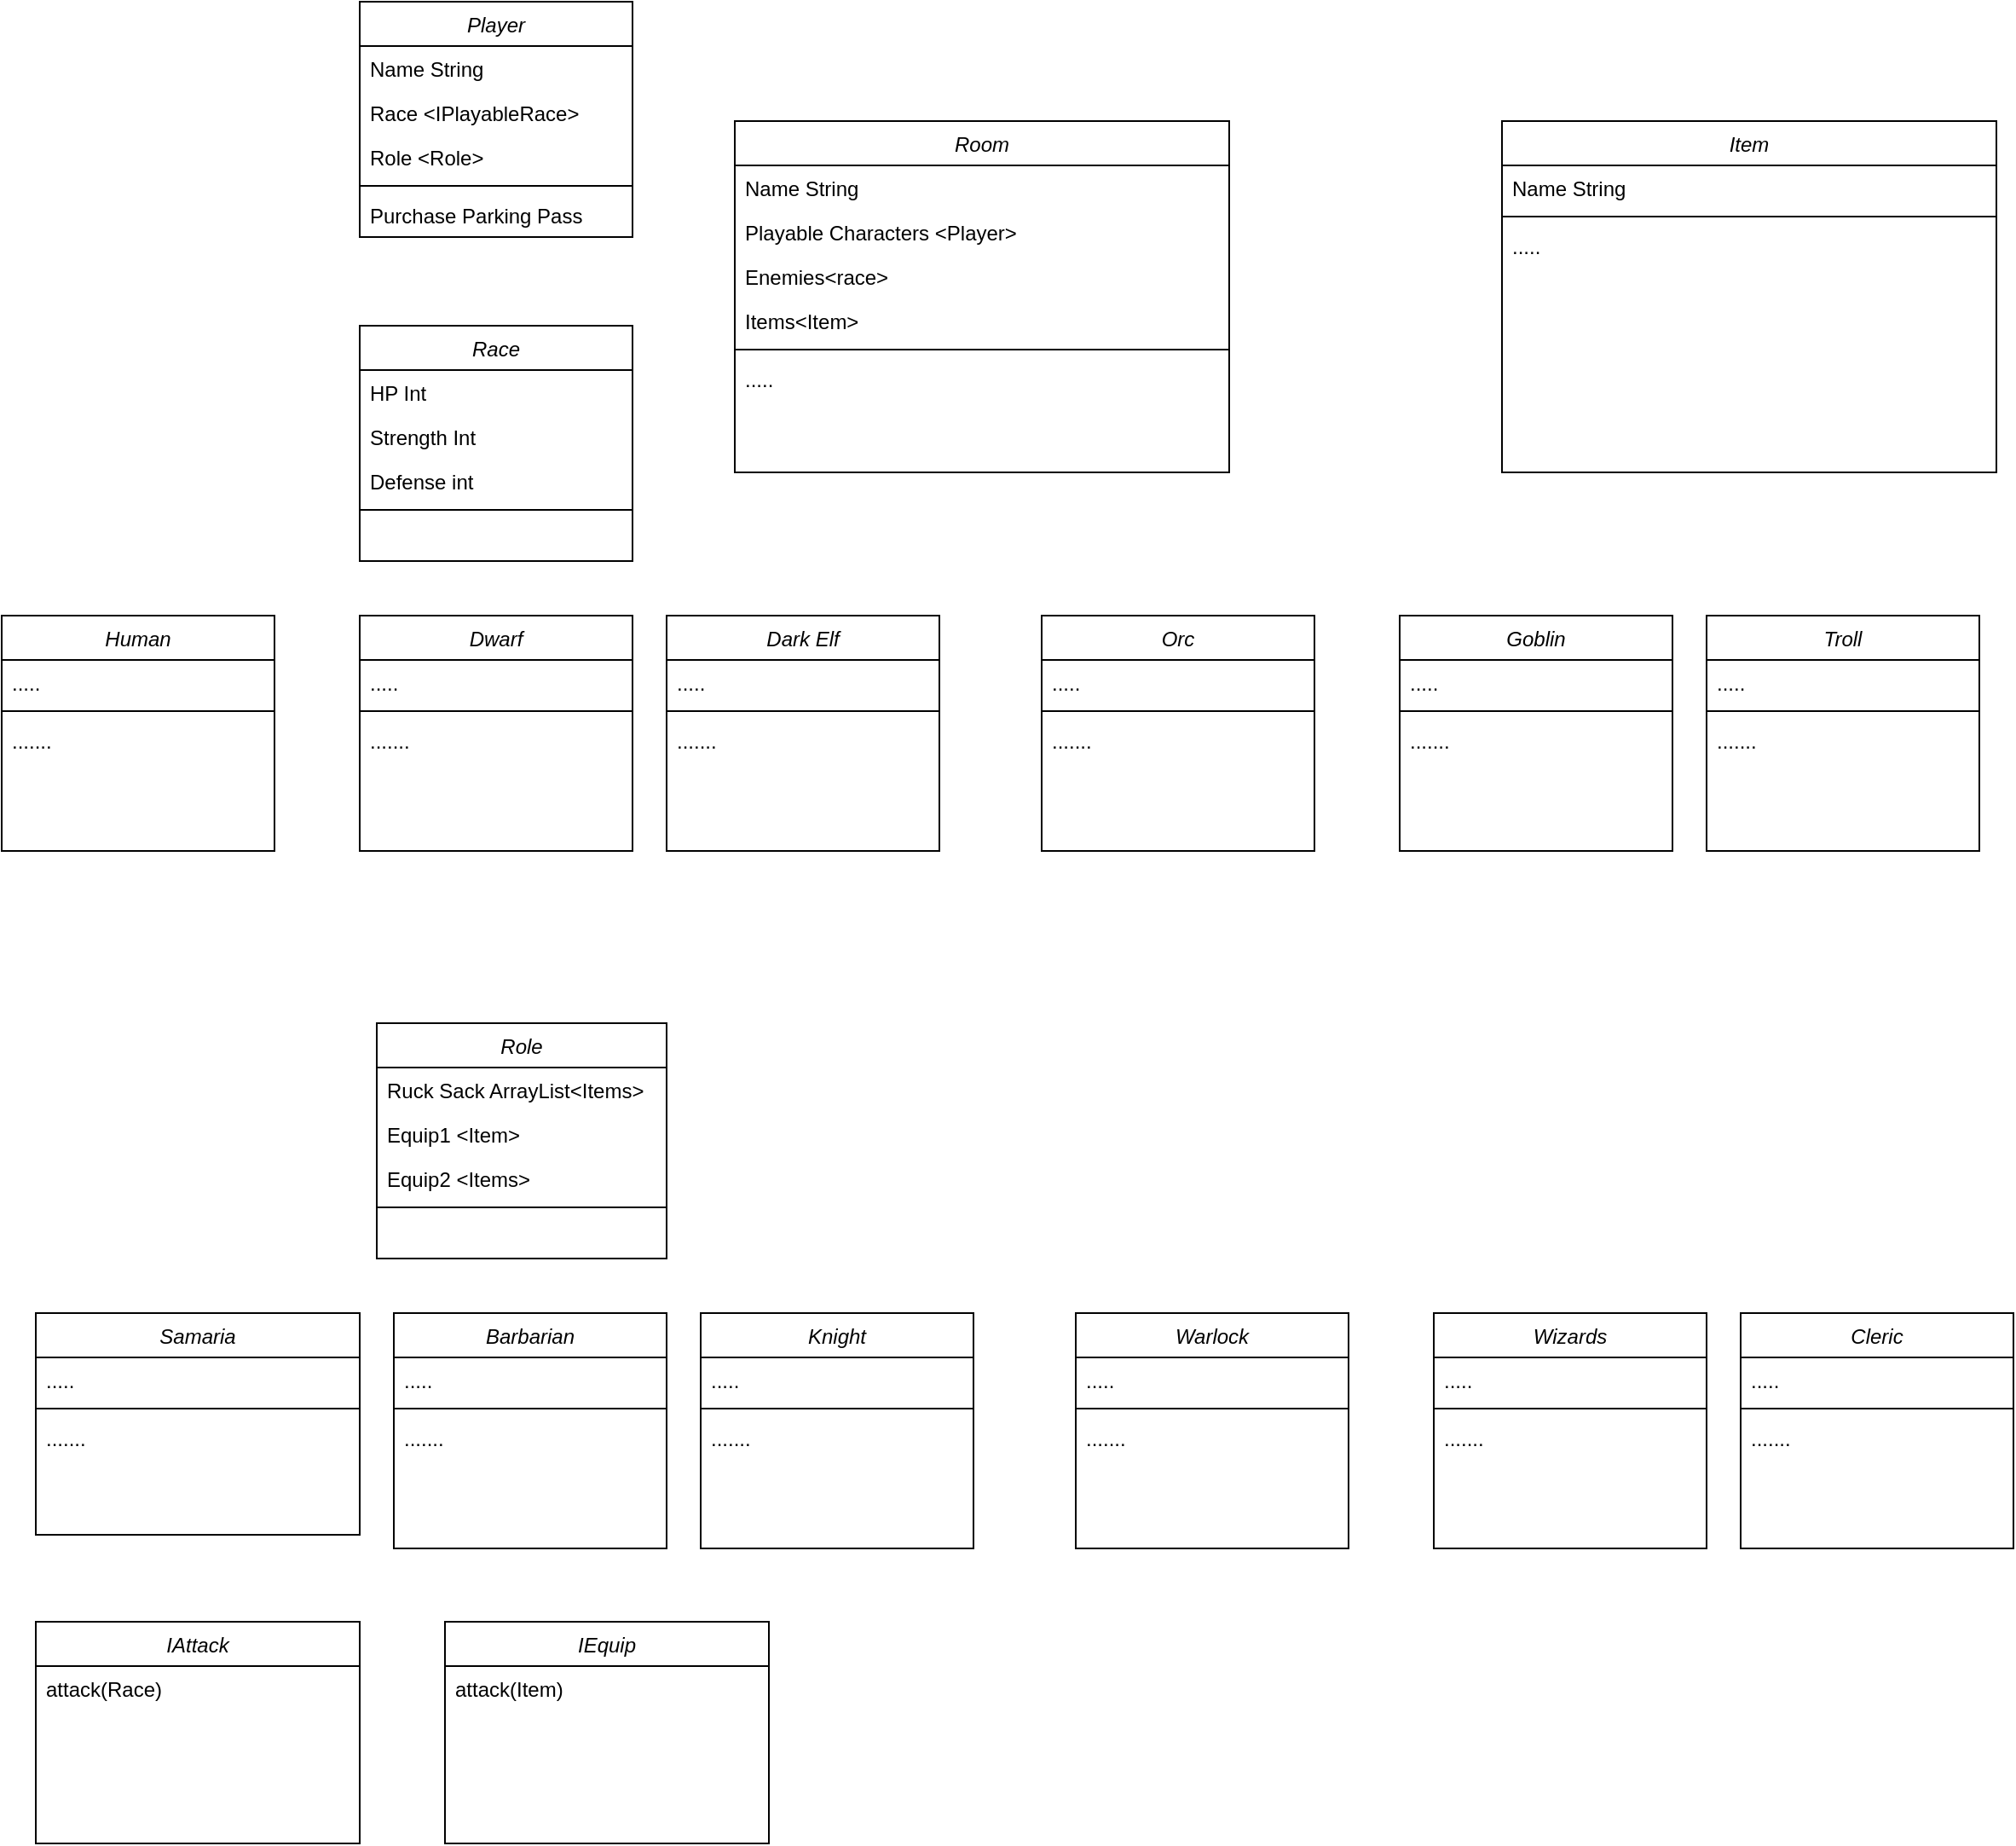<mxfile version="15.2.7" type="device"><diagram id="C5RBs43oDa-KdzZeNtuy" name="Page-1"><mxGraphModel dx="3144" dy="2184" grid="1" gridSize="10" guides="1" tooltips="1" connect="1" arrows="1" fold="1" page="1" pageScale="1" pageWidth="827" pageHeight="1169" math="0" shadow="0"><root><mxCell id="WIyWlLk6GJQsqaUBKTNV-0"/><mxCell id="WIyWlLk6GJQsqaUBKTNV-1" parent="WIyWlLk6GJQsqaUBKTNV-0"/><mxCell id="7WptDsleq4qiR-rW46Dv-0" value="Player" style="swimlane;fontStyle=2;align=center;verticalAlign=top;childLayout=stackLayout;horizontal=1;startSize=26;horizontalStack=0;resizeParent=1;resizeLast=0;collapsible=1;marginBottom=0;rounded=0;shadow=0;strokeWidth=1;" vertex="1" parent="WIyWlLk6GJQsqaUBKTNV-1"><mxGeometry x="220" y="570" width="160" height="138" as="geometry"><mxRectangle x="230" y="140" width="160" height="26" as="alternateBounds"/></mxGeometry></mxCell><mxCell id="7WptDsleq4qiR-rW46Dv-1" value="Name String" style="text;align=left;verticalAlign=top;spacingLeft=4;spacingRight=4;overflow=hidden;rotatable=0;points=[[0,0.5],[1,0.5]];portConstraint=eastwest;" vertex="1" parent="7WptDsleq4qiR-rW46Dv-0"><mxGeometry y="26" width="160" height="26" as="geometry"/></mxCell><mxCell id="7WptDsleq4qiR-rW46Dv-2" value="Race &lt;IPlayableRace&gt;" style="text;align=left;verticalAlign=top;spacingLeft=4;spacingRight=4;overflow=hidden;rotatable=0;points=[[0,0.5],[1,0.5]];portConstraint=eastwest;rounded=0;shadow=0;html=0;" vertex="1" parent="7WptDsleq4qiR-rW46Dv-0"><mxGeometry y="52" width="160" height="26" as="geometry"/></mxCell><mxCell id="7WptDsleq4qiR-rW46Dv-3" value="Role &lt;Role&gt;" style="text;align=left;verticalAlign=top;spacingLeft=4;spacingRight=4;overflow=hidden;rotatable=0;points=[[0,0.5],[1,0.5]];portConstraint=eastwest;rounded=0;shadow=0;html=0;" vertex="1" parent="7WptDsleq4qiR-rW46Dv-0"><mxGeometry y="78" width="160" height="26" as="geometry"/></mxCell><mxCell id="7WptDsleq4qiR-rW46Dv-4" value="" style="line;html=1;strokeWidth=1;align=left;verticalAlign=middle;spacingTop=-1;spacingLeft=3;spacingRight=3;rotatable=0;labelPosition=right;points=[];portConstraint=eastwest;" vertex="1" parent="7WptDsleq4qiR-rW46Dv-0"><mxGeometry y="104" width="160" height="8" as="geometry"/></mxCell><mxCell id="7WptDsleq4qiR-rW46Dv-5" value="Purchase Parking Pass" style="text;align=left;verticalAlign=top;spacingLeft=4;spacingRight=4;overflow=hidden;rotatable=0;points=[[0,0.5],[1,0.5]];portConstraint=eastwest;" vertex="1" parent="7WptDsleq4qiR-rW46Dv-0"><mxGeometry y="112" width="160" height="26" as="geometry"/></mxCell><mxCell id="7WptDsleq4qiR-rW46Dv-7" value="Race" style="swimlane;fontStyle=2;align=center;verticalAlign=top;childLayout=stackLayout;horizontal=1;startSize=26;horizontalStack=0;resizeParent=1;resizeLast=0;collapsible=1;marginBottom=0;rounded=0;shadow=0;strokeWidth=1;" vertex="1" parent="WIyWlLk6GJQsqaUBKTNV-1"><mxGeometry x="220" y="760" width="160" height="138" as="geometry"><mxRectangle x="230" y="140" width="160" height="26" as="alternateBounds"/></mxGeometry></mxCell><mxCell id="7WptDsleq4qiR-rW46Dv-8" value="HP Int" style="text;align=left;verticalAlign=top;spacingLeft=4;spacingRight=4;overflow=hidden;rotatable=0;points=[[0,0.5],[1,0.5]];portConstraint=eastwest;" vertex="1" parent="7WptDsleq4qiR-rW46Dv-7"><mxGeometry y="26" width="160" height="26" as="geometry"/></mxCell><mxCell id="7WptDsleq4qiR-rW46Dv-163" value="Strength Int" style="text;align=left;verticalAlign=top;spacingLeft=4;spacingRight=4;overflow=hidden;rotatable=0;points=[[0,0.5],[1,0.5]];portConstraint=eastwest;" vertex="1" parent="7WptDsleq4qiR-rW46Dv-7"><mxGeometry y="52" width="160" height="26" as="geometry"/></mxCell><mxCell id="7WptDsleq4qiR-rW46Dv-164" value="Defense int" style="text;align=left;verticalAlign=top;spacingLeft=4;spacingRight=4;overflow=hidden;rotatable=0;points=[[0,0.5],[1,0.5]];portConstraint=eastwest;" vertex="1" parent="7WptDsleq4qiR-rW46Dv-7"><mxGeometry y="78" width="160" height="26" as="geometry"/></mxCell><mxCell id="7WptDsleq4qiR-rW46Dv-11" value="" style="line;html=1;strokeWidth=1;align=left;verticalAlign=middle;spacingTop=-1;spacingLeft=3;spacingRight=3;rotatable=0;labelPosition=right;points=[];portConstraint=eastwest;" vertex="1" parent="7WptDsleq4qiR-rW46Dv-7"><mxGeometry y="104" width="160" height="8" as="geometry"/></mxCell><mxCell id="7WptDsleq4qiR-rW46Dv-14" value="Dwarf" style="swimlane;fontStyle=2;align=center;verticalAlign=top;childLayout=stackLayout;horizontal=1;startSize=26;horizontalStack=0;resizeParent=1;resizeLast=0;collapsible=1;marginBottom=0;rounded=0;shadow=0;strokeWidth=1;" vertex="1" parent="WIyWlLk6GJQsqaUBKTNV-1"><mxGeometry x="220" y="930" width="160" height="138" as="geometry"><mxRectangle x="230" y="140" width="160" height="26" as="alternateBounds"/></mxGeometry></mxCell><mxCell id="7WptDsleq4qiR-rW46Dv-17" value="....." style="text;align=left;verticalAlign=top;spacingLeft=4;spacingRight=4;overflow=hidden;rotatable=0;points=[[0,0.5],[1,0.5]];portConstraint=eastwest;rounded=0;shadow=0;html=0;" vertex="1" parent="7WptDsleq4qiR-rW46Dv-14"><mxGeometry y="26" width="160" height="26" as="geometry"/></mxCell><mxCell id="7WptDsleq4qiR-rW46Dv-18" value="" style="line;html=1;strokeWidth=1;align=left;verticalAlign=middle;spacingTop=-1;spacingLeft=3;spacingRight=3;rotatable=0;labelPosition=right;points=[];portConstraint=eastwest;" vertex="1" parent="7WptDsleq4qiR-rW46Dv-14"><mxGeometry y="52" width="160" height="8" as="geometry"/></mxCell><mxCell id="7WptDsleq4qiR-rW46Dv-19" value="......." style="text;align=left;verticalAlign=top;spacingLeft=4;spacingRight=4;overflow=hidden;rotatable=0;points=[[0,0.5],[1,0.5]];portConstraint=eastwest;" vertex="1" parent="7WptDsleq4qiR-rW46Dv-14"><mxGeometry y="60" width="160" height="26" as="geometry"/></mxCell><mxCell id="7WptDsleq4qiR-rW46Dv-21" value="Dark Elf" style="swimlane;fontStyle=2;align=center;verticalAlign=top;childLayout=stackLayout;horizontal=1;startSize=26;horizontalStack=0;resizeParent=1;resizeLast=0;collapsible=1;marginBottom=0;rounded=0;shadow=0;strokeWidth=1;" vertex="1" parent="WIyWlLk6GJQsqaUBKTNV-1"><mxGeometry x="400" y="930" width="160" height="138" as="geometry"><mxRectangle x="230" y="140" width="160" height="26" as="alternateBounds"/></mxGeometry></mxCell><mxCell id="7WptDsleq4qiR-rW46Dv-22" value="....." style="text;align=left;verticalAlign=top;spacingLeft=4;spacingRight=4;overflow=hidden;rotatable=0;points=[[0,0.5],[1,0.5]];portConstraint=eastwest;rounded=0;shadow=0;html=0;" vertex="1" parent="7WptDsleq4qiR-rW46Dv-21"><mxGeometry y="26" width="160" height="26" as="geometry"/></mxCell><mxCell id="7WptDsleq4qiR-rW46Dv-23" value="" style="line;html=1;strokeWidth=1;align=left;verticalAlign=middle;spacingTop=-1;spacingLeft=3;spacingRight=3;rotatable=0;labelPosition=right;points=[];portConstraint=eastwest;" vertex="1" parent="7WptDsleq4qiR-rW46Dv-21"><mxGeometry y="52" width="160" height="8" as="geometry"/></mxCell><mxCell id="7WptDsleq4qiR-rW46Dv-24" value="......." style="text;align=left;verticalAlign=top;spacingLeft=4;spacingRight=4;overflow=hidden;rotatable=0;points=[[0,0.5],[1,0.5]];portConstraint=eastwest;" vertex="1" parent="7WptDsleq4qiR-rW46Dv-21"><mxGeometry y="60" width="160" height="26" as="geometry"/></mxCell><mxCell id="7WptDsleq4qiR-rW46Dv-25" value="Human" style="swimlane;fontStyle=2;align=center;verticalAlign=top;childLayout=stackLayout;horizontal=1;startSize=26;horizontalStack=0;resizeParent=1;resizeLast=0;collapsible=1;marginBottom=0;rounded=0;shadow=0;strokeWidth=1;" vertex="1" parent="WIyWlLk6GJQsqaUBKTNV-1"><mxGeometry x="10" y="930" width="160" height="138" as="geometry"><mxRectangle x="230" y="140" width="160" height="26" as="alternateBounds"/></mxGeometry></mxCell><mxCell id="7WptDsleq4qiR-rW46Dv-26" value="....." style="text;align=left;verticalAlign=top;spacingLeft=4;spacingRight=4;overflow=hidden;rotatable=0;points=[[0,0.5],[1,0.5]];portConstraint=eastwest;rounded=0;shadow=0;html=0;" vertex="1" parent="7WptDsleq4qiR-rW46Dv-25"><mxGeometry y="26" width="160" height="26" as="geometry"/></mxCell><mxCell id="7WptDsleq4qiR-rW46Dv-27" value="" style="line;html=1;strokeWidth=1;align=left;verticalAlign=middle;spacingTop=-1;spacingLeft=3;spacingRight=3;rotatable=0;labelPosition=right;points=[];portConstraint=eastwest;" vertex="1" parent="7WptDsleq4qiR-rW46Dv-25"><mxGeometry y="52" width="160" height="8" as="geometry"/></mxCell><mxCell id="7WptDsleq4qiR-rW46Dv-28" value="......." style="text;align=left;verticalAlign=top;spacingLeft=4;spacingRight=4;overflow=hidden;rotatable=0;points=[[0,0.5],[1,0.5]];portConstraint=eastwest;" vertex="1" parent="7WptDsleq4qiR-rW46Dv-25"><mxGeometry y="60" width="160" height="26" as="geometry"/></mxCell><mxCell id="7WptDsleq4qiR-rW46Dv-41" value="Goblin" style="swimlane;fontStyle=2;align=center;verticalAlign=top;childLayout=stackLayout;horizontal=1;startSize=26;horizontalStack=0;resizeParent=1;resizeLast=0;collapsible=1;marginBottom=0;rounded=0;shadow=0;strokeWidth=1;" vertex="1" parent="WIyWlLk6GJQsqaUBKTNV-1"><mxGeometry x="830" y="930" width="160" height="138" as="geometry"><mxRectangle x="230" y="140" width="160" height="26" as="alternateBounds"/></mxGeometry></mxCell><mxCell id="7WptDsleq4qiR-rW46Dv-42" value="....." style="text;align=left;verticalAlign=top;spacingLeft=4;spacingRight=4;overflow=hidden;rotatable=0;points=[[0,0.5],[1,0.5]];portConstraint=eastwest;rounded=0;shadow=0;html=0;" vertex="1" parent="7WptDsleq4qiR-rW46Dv-41"><mxGeometry y="26" width="160" height="26" as="geometry"/></mxCell><mxCell id="7WptDsleq4qiR-rW46Dv-43" value="" style="line;html=1;strokeWidth=1;align=left;verticalAlign=middle;spacingTop=-1;spacingLeft=3;spacingRight=3;rotatable=0;labelPosition=right;points=[];portConstraint=eastwest;" vertex="1" parent="7WptDsleq4qiR-rW46Dv-41"><mxGeometry y="52" width="160" height="8" as="geometry"/></mxCell><mxCell id="7WptDsleq4qiR-rW46Dv-44" value="......." style="text;align=left;verticalAlign=top;spacingLeft=4;spacingRight=4;overflow=hidden;rotatable=0;points=[[0,0.5],[1,0.5]];portConstraint=eastwest;" vertex="1" parent="7WptDsleq4qiR-rW46Dv-41"><mxGeometry y="60" width="160" height="26" as="geometry"/></mxCell><mxCell id="7WptDsleq4qiR-rW46Dv-45" value="Troll" style="swimlane;fontStyle=2;align=center;verticalAlign=top;childLayout=stackLayout;horizontal=1;startSize=26;horizontalStack=0;resizeParent=1;resizeLast=0;collapsible=1;marginBottom=0;rounded=0;shadow=0;strokeWidth=1;" vertex="1" parent="WIyWlLk6GJQsqaUBKTNV-1"><mxGeometry x="1010" y="930" width="160" height="138" as="geometry"><mxRectangle x="230" y="140" width="160" height="26" as="alternateBounds"/></mxGeometry></mxCell><mxCell id="7WptDsleq4qiR-rW46Dv-46" value="....." style="text;align=left;verticalAlign=top;spacingLeft=4;spacingRight=4;overflow=hidden;rotatable=0;points=[[0,0.5],[1,0.5]];portConstraint=eastwest;rounded=0;shadow=0;html=0;" vertex="1" parent="7WptDsleq4qiR-rW46Dv-45"><mxGeometry y="26" width="160" height="26" as="geometry"/></mxCell><mxCell id="7WptDsleq4qiR-rW46Dv-47" value="" style="line;html=1;strokeWidth=1;align=left;verticalAlign=middle;spacingTop=-1;spacingLeft=3;spacingRight=3;rotatable=0;labelPosition=right;points=[];portConstraint=eastwest;" vertex="1" parent="7WptDsleq4qiR-rW46Dv-45"><mxGeometry y="52" width="160" height="8" as="geometry"/></mxCell><mxCell id="7WptDsleq4qiR-rW46Dv-48" value="......." style="text;align=left;verticalAlign=top;spacingLeft=4;spacingRight=4;overflow=hidden;rotatable=0;points=[[0,0.5],[1,0.5]];portConstraint=eastwest;" vertex="1" parent="7WptDsleq4qiR-rW46Dv-45"><mxGeometry y="60" width="160" height="26" as="geometry"/></mxCell><mxCell id="7WptDsleq4qiR-rW46Dv-49" value="Orc" style="swimlane;fontStyle=2;align=center;verticalAlign=top;childLayout=stackLayout;horizontal=1;startSize=26;horizontalStack=0;resizeParent=1;resizeLast=0;collapsible=1;marginBottom=0;rounded=0;shadow=0;strokeWidth=1;" vertex="1" parent="WIyWlLk6GJQsqaUBKTNV-1"><mxGeometry x="620" y="930" width="160" height="138" as="geometry"><mxRectangle x="230" y="140" width="160" height="26" as="alternateBounds"/></mxGeometry></mxCell><mxCell id="7WptDsleq4qiR-rW46Dv-50" value="....." style="text;align=left;verticalAlign=top;spacingLeft=4;spacingRight=4;overflow=hidden;rotatable=0;points=[[0,0.5],[1,0.5]];portConstraint=eastwest;rounded=0;shadow=0;html=0;" vertex="1" parent="7WptDsleq4qiR-rW46Dv-49"><mxGeometry y="26" width="160" height="26" as="geometry"/></mxCell><mxCell id="7WptDsleq4qiR-rW46Dv-51" value="" style="line;html=1;strokeWidth=1;align=left;verticalAlign=middle;spacingTop=-1;spacingLeft=3;spacingRight=3;rotatable=0;labelPosition=right;points=[];portConstraint=eastwest;" vertex="1" parent="7WptDsleq4qiR-rW46Dv-49"><mxGeometry y="52" width="160" height="8" as="geometry"/></mxCell><mxCell id="7WptDsleq4qiR-rW46Dv-52" value="......." style="text;align=left;verticalAlign=top;spacingLeft=4;spacingRight=4;overflow=hidden;rotatable=0;points=[[0,0.5],[1,0.5]];portConstraint=eastwest;" vertex="1" parent="7WptDsleq4qiR-rW46Dv-49"><mxGeometry y="60" width="160" height="26" as="geometry"/></mxCell><mxCell id="7WptDsleq4qiR-rW46Dv-53" value="Role" style="swimlane;fontStyle=2;align=center;verticalAlign=top;childLayout=stackLayout;horizontal=1;startSize=26;horizontalStack=0;resizeParent=1;resizeLast=0;collapsible=1;marginBottom=0;rounded=0;shadow=0;strokeWidth=1;" vertex="1" parent="WIyWlLk6GJQsqaUBKTNV-1"><mxGeometry x="230" y="1169" width="170" height="138" as="geometry"><mxRectangle x="230" y="140" width="160" height="26" as="alternateBounds"/></mxGeometry></mxCell><mxCell id="7WptDsleq4qiR-rW46Dv-54" value="Ruck Sack ArrayList&lt;Items&gt;" style="text;align=left;verticalAlign=top;spacingLeft=4;spacingRight=4;overflow=hidden;rotatable=0;points=[[0,0.5],[1,0.5]];portConstraint=eastwest;" vertex="1" parent="7WptDsleq4qiR-rW46Dv-53"><mxGeometry y="26" width="170" height="26" as="geometry"/></mxCell><mxCell id="7WptDsleq4qiR-rW46Dv-152" value="Equip1 &lt;Item&gt;" style="text;align=left;verticalAlign=top;spacingLeft=4;spacingRight=4;overflow=hidden;rotatable=0;points=[[0,0.5],[1,0.5]];portConstraint=eastwest;" vertex="1" parent="7WptDsleq4qiR-rW46Dv-53"><mxGeometry y="52" width="170" height="26" as="geometry"/></mxCell><mxCell id="7WptDsleq4qiR-rW46Dv-151" value="Equip2 &lt;Items&gt;" style="text;align=left;verticalAlign=top;spacingLeft=4;spacingRight=4;overflow=hidden;rotatable=0;points=[[0,0.5],[1,0.5]];portConstraint=eastwest;" vertex="1" parent="7WptDsleq4qiR-rW46Dv-53"><mxGeometry y="78" width="170" height="26" as="geometry"/></mxCell><mxCell id="7WptDsleq4qiR-rW46Dv-55" value="" style="line;html=1;strokeWidth=1;align=left;verticalAlign=middle;spacingTop=-1;spacingLeft=3;spacingRight=3;rotatable=0;labelPosition=right;points=[];portConstraint=eastwest;" vertex="1" parent="7WptDsleq4qiR-rW46Dv-53"><mxGeometry y="104" width="170" height="8" as="geometry"/></mxCell><mxCell id="7WptDsleq4qiR-rW46Dv-56" value="Barbarian" style="swimlane;fontStyle=2;align=center;verticalAlign=top;childLayout=stackLayout;horizontal=1;startSize=26;horizontalStack=0;resizeParent=1;resizeLast=0;collapsible=1;marginBottom=0;rounded=0;shadow=0;strokeWidth=1;" vertex="1" parent="WIyWlLk6GJQsqaUBKTNV-1"><mxGeometry x="240" y="1339" width="160" height="138" as="geometry"><mxRectangle x="230" y="140" width="160" height="26" as="alternateBounds"/></mxGeometry></mxCell><mxCell id="7WptDsleq4qiR-rW46Dv-57" value="....." style="text;align=left;verticalAlign=top;spacingLeft=4;spacingRight=4;overflow=hidden;rotatable=0;points=[[0,0.5],[1,0.5]];portConstraint=eastwest;rounded=0;shadow=0;html=0;" vertex="1" parent="7WptDsleq4qiR-rW46Dv-56"><mxGeometry y="26" width="160" height="26" as="geometry"/></mxCell><mxCell id="7WptDsleq4qiR-rW46Dv-58" value="" style="line;html=1;strokeWidth=1;align=left;verticalAlign=middle;spacingTop=-1;spacingLeft=3;spacingRight=3;rotatable=0;labelPosition=right;points=[];portConstraint=eastwest;" vertex="1" parent="7WptDsleq4qiR-rW46Dv-56"><mxGeometry y="52" width="160" height="8" as="geometry"/></mxCell><mxCell id="7WptDsleq4qiR-rW46Dv-59" value="......." style="text;align=left;verticalAlign=top;spacingLeft=4;spacingRight=4;overflow=hidden;rotatable=0;points=[[0,0.5],[1,0.5]];portConstraint=eastwest;" vertex="1" parent="7WptDsleq4qiR-rW46Dv-56"><mxGeometry y="60" width="160" height="26" as="geometry"/></mxCell><mxCell id="7WptDsleq4qiR-rW46Dv-60" value="Knight" style="swimlane;fontStyle=2;align=center;verticalAlign=top;childLayout=stackLayout;horizontal=1;startSize=26;horizontalStack=0;resizeParent=1;resizeLast=0;collapsible=1;marginBottom=0;rounded=0;shadow=0;strokeWidth=1;" vertex="1" parent="WIyWlLk6GJQsqaUBKTNV-1"><mxGeometry x="420" y="1339" width="160" height="138" as="geometry"><mxRectangle x="230" y="140" width="160" height="26" as="alternateBounds"/></mxGeometry></mxCell><mxCell id="7WptDsleq4qiR-rW46Dv-61" value="....." style="text;align=left;verticalAlign=top;spacingLeft=4;spacingRight=4;overflow=hidden;rotatable=0;points=[[0,0.5],[1,0.5]];portConstraint=eastwest;rounded=0;shadow=0;html=0;" vertex="1" parent="7WptDsleq4qiR-rW46Dv-60"><mxGeometry y="26" width="160" height="26" as="geometry"/></mxCell><mxCell id="7WptDsleq4qiR-rW46Dv-62" value="" style="line;html=1;strokeWidth=1;align=left;verticalAlign=middle;spacingTop=-1;spacingLeft=3;spacingRight=3;rotatable=0;labelPosition=right;points=[];portConstraint=eastwest;" vertex="1" parent="7WptDsleq4qiR-rW46Dv-60"><mxGeometry y="52" width="160" height="8" as="geometry"/></mxCell><mxCell id="7WptDsleq4qiR-rW46Dv-63" value="......." style="text;align=left;verticalAlign=top;spacingLeft=4;spacingRight=4;overflow=hidden;rotatable=0;points=[[0,0.5],[1,0.5]];portConstraint=eastwest;" vertex="1" parent="7WptDsleq4qiR-rW46Dv-60"><mxGeometry y="60" width="160" height="26" as="geometry"/></mxCell><mxCell id="7WptDsleq4qiR-rW46Dv-64" value="Samaria" style="swimlane;fontStyle=2;align=center;verticalAlign=top;childLayout=stackLayout;horizontal=1;startSize=26;horizontalStack=0;resizeParent=1;resizeLast=0;collapsible=1;marginBottom=0;rounded=0;shadow=0;strokeWidth=1;" vertex="1" parent="WIyWlLk6GJQsqaUBKTNV-1"><mxGeometry x="30" y="1339" width="190" height="130" as="geometry"><mxRectangle x="230" y="140" width="160" height="26" as="alternateBounds"/></mxGeometry></mxCell><mxCell id="7WptDsleq4qiR-rW46Dv-65" value="....." style="text;align=left;verticalAlign=top;spacingLeft=4;spacingRight=4;overflow=hidden;rotatable=0;points=[[0,0.5],[1,0.5]];portConstraint=eastwest;rounded=0;shadow=0;html=0;" vertex="1" parent="7WptDsleq4qiR-rW46Dv-64"><mxGeometry y="26" width="190" height="26" as="geometry"/></mxCell><mxCell id="7WptDsleq4qiR-rW46Dv-66" value="" style="line;html=1;strokeWidth=1;align=left;verticalAlign=middle;spacingTop=-1;spacingLeft=3;spacingRight=3;rotatable=0;labelPosition=right;points=[];portConstraint=eastwest;" vertex="1" parent="7WptDsleq4qiR-rW46Dv-64"><mxGeometry y="52" width="190" height="8" as="geometry"/></mxCell><mxCell id="7WptDsleq4qiR-rW46Dv-67" value="......." style="text;align=left;verticalAlign=top;spacingLeft=4;spacingRight=4;overflow=hidden;rotatable=0;points=[[0,0.5],[1,0.5]];portConstraint=eastwest;" vertex="1" parent="7WptDsleq4qiR-rW46Dv-64"><mxGeometry y="60" width="190" height="70" as="geometry"/></mxCell><mxCell id="7WptDsleq4qiR-rW46Dv-68" value="Wizards" style="swimlane;fontStyle=2;align=center;verticalAlign=top;childLayout=stackLayout;horizontal=1;startSize=26;horizontalStack=0;resizeParent=1;resizeLast=0;collapsible=1;marginBottom=0;rounded=0;shadow=0;strokeWidth=1;" vertex="1" parent="WIyWlLk6GJQsqaUBKTNV-1"><mxGeometry x="850" y="1339" width="160" height="138" as="geometry"><mxRectangle x="230" y="140" width="160" height="26" as="alternateBounds"/></mxGeometry></mxCell><mxCell id="7WptDsleq4qiR-rW46Dv-69" value="....." style="text;align=left;verticalAlign=top;spacingLeft=4;spacingRight=4;overflow=hidden;rotatable=0;points=[[0,0.5],[1,0.5]];portConstraint=eastwest;rounded=0;shadow=0;html=0;" vertex="1" parent="7WptDsleq4qiR-rW46Dv-68"><mxGeometry y="26" width="160" height="26" as="geometry"/></mxCell><mxCell id="7WptDsleq4qiR-rW46Dv-70" value="" style="line;html=1;strokeWidth=1;align=left;verticalAlign=middle;spacingTop=-1;spacingLeft=3;spacingRight=3;rotatable=0;labelPosition=right;points=[];portConstraint=eastwest;" vertex="1" parent="7WptDsleq4qiR-rW46Dv-68"><mxGeometry y="52" width="160" height="8" as="geometry"/></mxCell><mxCell id="7WptDsleq4qiR-rW46Dv-71" value="......." style="text;align=left;verticalAlign=top;spacingLeft=4;spacingRight=4;overflow=hidden;rotatable=0;points=[[0,0.5],[1,0.5]];portConstraint=eastwest;" vertex="1" parent="7WptDsleq4qiR-rW46Dv-68"><mxGeometry y="60" width="160" height="26" as="geometry"/></mxCell><mxCell id="7WptDsleq4qiR-rW46Dv-72" value="Cleric" style="swimlane;fontStyle=2;align=center;verticalAlign=top;childLayout=stackLayout;horizontal=1;startSize=26;horizontalStack=0;resizeParent=1;resizeLast=0;collapsible=1;marginBottom=0;rounded=0;shadow=0;strokeWidth=1;" vertex="1" parent="WIyWlLk6GJQsqaUBKTNV-1"><mxGeometry x="1030" y="1339" width="160" height="138" as="geometry"><mxRectangle x="230" y="140" width="160" height="26" as="alternateBounds"/></mxGeometry></mxCell><mxCell id="7WptDsleq4qiR-rW46Dv-73" value="....." style="text;align=left;verticalAlign=top;spacingLeft=4;spacingRight=4;overflow=hidden;rotatable=0;points=[[0,0.5],[1,0.5]];portConstraint=eastwest;rounded=0;shadow=0;html=0;" vertex="1" parent="7WptDsleq4qiR-rW46Dv-72"><mxGeometry y="26" width="160" height="26" as="geometry"/></mxCell><mxCell id="7WptDsleq4qiR-rW46Dv-74" value="" style="line;html=1;strokeWidth=1;align=left;verticalAlign=middle;spacingTop=-1;spacingLeft=3;spacingRight=3;rotatable=0;labelPosition=right;points=[];portConstraint=eastwest;" vertex="1" parent="7WptDsleq4qiR-rW46Dv-72"><mxGeometry y="52" width="160" height="8" as="geometry"/></mxCell><mxCell id="7WptDsleq4qiR-rW46Dv-75" value="......." style="text;align=left;verticalAlign=top;spacingLeft=4;spacingRight=4;overflow=hidden;rotatable=0;points=[[0,0.5],[1,0.5]];portConstraint=eastwest;" vertex="1" parent="7WptDsleq4qiR-rW46Dv-72"><mxGeometry y="60" width="160" height="26" as="geometry"/></mxCell><mxCell id="7WptDsleq4qiR-rW46Dv-76" value="Warlock" style="swimlane;fontStyle=2;align=center;verticalAlign=top;childLayout=stackLayout;horizontal=1;startSize=26;horizontalStack=0;resizeParent=1;resizeLast=0;collapsible=1;marginBottom=0;rounded=0;shadow=0;strokeWidth=1;" vertex="1" parent="WIyWlLk6GJQsqaUBKTNV-1"><mxGeometry x="640" y="1339" width="160" height="138" as="geometry"><mxRectangle x="230" y="140" width="160" height="26" as="alternateBounds"/></mxGeometry></mxCell><mxCell id="7WptDsleq4qiR-rW46Dv-77" value="....." style="text;align=left;verticalAlign=top;spacingLeft=4;spacingRight=4;overflow=hidden;rotatable=0;points=[[0,0.5],[1,0.5]];portConstraint=eastwest;rounded=0;shadow=0;html=0;" vertex="1" parent="7WptDsleq4qiR-rW46Dv-76"><mxGeometry y="26" width="160" height="26" as="geometry"/></mxCell><mxCell id="7WptDsleq4qiR-rW46Dv-78" value="" style="line;html=1;strokeWidth=1;align=left;verticalAlign=middle;spacingTop=-1;spacingLeft=3;spacingRight=3;rotatable=0;labelPosition=right;points=[];portConstraint=eastwest;" vertex="1" parent="7WptDsleq4qiR-rW46Dv-76"><mxGeometry y="52" width="160" height="8" as="geometry"/></mxCell><mxCell id="7WptDsleq4qiR-rW46Dv-79" value="......." style="text;align=left;verticalAlign=top;spacingLeft=4;spacingRight=4;overflow=hidden;rotatable=0;points=[[0,0.5],[1,0.5]];portConstraint=eastwest;" vertex="1" parent="7WptDsleq4qiR-rW46Dv-76"><mxGeometry y="60" width="160" height="26" as="geometry"/></mxCell><mxCell id="7WptDsleq4qiR-rW46Dv-153" value="IAttack" style="swimlane;fontStyle=2;align=center;verticalAlign=top;childLayout=stackLayout;horizontal=1;startSize=26;horizontalStack=0;resizeParent=1;resizeLast=0;collapsible=1;marginBottom=0;rounded=0;shadow=0;strokeWidth=1;" vertex="1" parent="WIyWlLk6GJQsqaUBKTNV-1"><mxGeometry x="30" y="1520" width="190" height="130" as="geometry"><mxRectangle x="230" y="140" width="160" height="26" as="alternateBounds"/></mxGeometry></mxCell><mxCell id="7WptDsleq4qiR-rW46Dv-154" value="attack(Race)" style="text;align=left;verticalAlign=top;spacingLeft=4;spacingRight=4;overflow=hidden;rotatable=0;points=[[0,0.5],[1,0.5]];portConstraint=eastwest;rounded=0;shadow=0;html=0;" vertex="1" parent="7WptDsleq4qiR-rW46Dv-153"><mxGeometry y="26" width="190" height="26" as="geometry"/></mxCell><mxCell id="7WptDsleq4qiR-rW46Dv-165" value="Room" style="swimlane;fontStyle=2;align=center;verticalAlign=top;childLayout=stackLayout;horizontal=1;startSize=26;horizontalStack=0;resizeParent=1;resizeLast=0;collapsible=1;marginBottom=0;rounded=0;shadow=0;strokeWidth=1;" vertex="1" parent="WIyWlLk6GJQsqaUBKTNV-1"><mxGeometry x="440" y="640" width="290" height="206" as="geometry"><mxRectangle x="230" y="140" width="160" height="26" as="alternateBounds"/></mxGeometry></mxCell><mxCell id="7WptDsleq4qiR-rW46Dv-166" value="Name String" style="text;align=left;verticalAlign=top;spacingLeft=4;spacingRight=4;overflow=hidden;rotatable=0;points=[[0,0.5],[1,0.5]];portConstraint=eastwest;" vertex="1" parent="7WptDsleq4qiR-rW46Dv-165"><mxGeometry y="26" width="290" height="26" as="geometry"/></mxCell><mxCell id="7WptDsleq4qiR-rW46Dv-167" value="Playable Characters &lt;Player&gt;" style="text;align=left;verticalAlign=top;spacingLeft=4;spacingRight=4;overflow=hidden;rotatable=0;points=[[0,0.5],[1,0.5]];portConstraint=eastwest;rounded=0;shadow=0;html=0;" vertex="1" parent="7WptDsleq4qiR-rW46Dv-165"><mxGeometry y="52" width="290" height="26" as="geometry"/></mxCell><mxCell id="7WptDsleq4qiR-rW46Dv-168" value="Enemies&lt;race&gt;" style="text;align=left;verticalAlign=top;spacingLeft=4;spacingRight=4;overflow=hidden;rotatable=0;points=[[0,0.5],[1,0.5]];portConstraint=eastwest;rounded=0;shadow=0;html=0;" vertex="1" parent="7WptDsleq4qiR-rW46Dv-165"><mxGeometry y="78" width="290" height="26" as="geometry"/></mxCell><mxCell id="7WptDsleq4qiR-rW46Dv-182" value="Items&lt;Item&gt;" style="text;align=left;verticalAlign=top;spacingLeft=4;spacingRight=4;overflow=hidden;rotatable=0;points=[[0,0.5],[1,0.5]];portConstraint=eastwest;rounded=0;shadow=0;html=0;" vertex="1" parent="7WptDsleq4qiR-rW46Dv-165"><mxGeometry y="104" width="290" height="26" as="geometry"/></mxCell><mxCell id="7WptDsleq4qiR-rW46Dv-169" value="" style="line;html=1;strokeWidth=1;align=left;verticalAlign=middle;spacingTop=-1;spacingLeft=3;spacingRight=3;rotatable=0;labelPosition=right;points=[];portConstraint=eastwest;" vertex="1" parent="7WptDsleq4qiR-rW46Dv-165"><mxGeometry y="130" width="290" height="8" as="geometry"/></mxCell><mxCell id="7WptDsleq4qiR-rW46Dv-170" value="....." style="text;align=left;verticalAlign=top;spacingLeft=4;spacingRight=4;overflow=hidden;rotatable=0;points=[[0,0.5],[1,0.5]];portConstraint=eastwest;" vertex="1" parent="7WptDsleq4qiR-rW46Dv-165"><mxGeometry y="138" width="290" height="68" as="geometry"/></mxCell><mxCell id="7WptDsleq4qiR-rW46Dv-180" value="IEquip" style="swimlane;fontStyle=2;align=center;verticalAlign=top;childLayout=stackLayout;horizontal=1;startSize=26;horizontalStack=0;resizeParent=1;resizeLast=0;collapsible=1;marginBottom=0;rounded=0;shadow=0;strokeWidth=1;" vertex="1" parent="WIyWlLk6GJQsqaUBKTNV-1"><mxGeometry x="270" y="1520" width="190" height="130" as="geometry"><mxRectangle x="230" y="140" width="160" height="26" as="alternateBounds"/></mxGeometry></mxCell><mxCell id="7WptDsleq4qiR-rW46Dv-181" value="attack(Item)" style="text;align=left;verticalAlign=top;spacingLeft=4;spacingRight=4;overflow=hidden;rotatable=0;points=[[0,0.5],[1,0.5]];portConstraint=eastwest;rounded=0;shadow=0;html=0;" vertex="1" parent="7WptDsleq4qiR-rW46Dv-180"><mxGeometry y="26" width="190" height="26" as="geometry"/></mxCell><mxCell id="7WptDsleq4qiR-rW46Dv-183" value="Item" style="swimlane;fontStyle=2;align=center;verticalAlign=top;childLayout=stackLayout;horizontal=1;startSize=26;horizontalStack=0;resizeParent=1;resizeLast=0;collapsible=1;marginBottom=0;rounded=0;shadow=0;strokeWidth=1;" vertex="1" parent="WIyWlLk6GJQsqaUBKTNV-1"><mxGeometry x="890" y="640" width="290" height="206" as="geometry"><mxRectangle x="230" y="140" width="160" height="26" as="alternateBounds"/></mxGeometry></mxCell><mxCell id="7WptDsleq4qiR-rW46Dv-184" value="Name String" style="text;align=left;verticalAlign=top;spacingLeft=4;spacingRight=4;overflow=hidden;rotatable=0;points=[[0,0.5],[1,0.5]];portConstraint=eastwest;" vertex="1" parent="7WptDsleq4qiR-rW46Dv-183"><mxGeometry y="26" width="290" height="26" as="geometry"/></mxCell><mxCell id="7WptDsleq4qiR-rW46Dv-188" value="" style="line;html=1;strokeWidth=1;align=left;verticalAlign=middle;spacingTop=-1;spacingLeft=3;spacingRight=3;rotatable=0;labelPosition=right;points=[];portConstraint=eastwest;" vertex="1" parent="7WptDsleq4qiR-rW46Dv-183"><mxGeometry y="52" width="290" height="8" as="geometry"/></mxCell><mxCell id="7WptDsleq4qiR-rW46Dv-189" value="....." style="text;align=left;verticalAlign=top;spacingLeft=4;spacingRight=4;overflow=hidden;rotatable=0;points=[[0,0.5],[1,0.5]];portConstraint=eastwest;" vertex="1" parent="7WptDsleq4qiR-rW46Dv-183"><mxGeometry y="60" width="290" height="68" as="geometry"/></mxCell></root></mxGraphModel></diagram></mxfile>